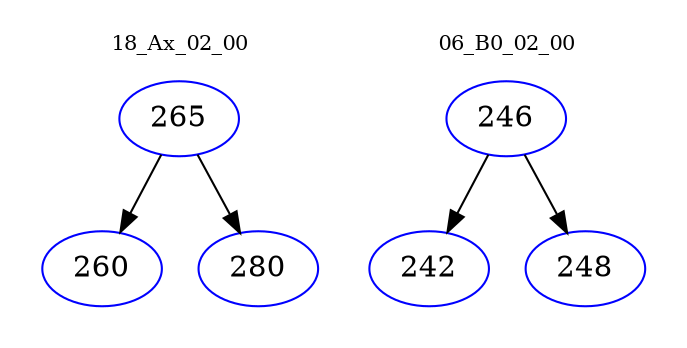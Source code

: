 digraph{
subgraph cluster_0 {
color = white
label = "18_Ax_02_00";
fontsize=10;
T0_265 [label="265", color="blue"]
T0_265 -> T0_260 [color="black"]
T0_260 [label="260", color="blue"]
T0_265 -> T0_280 [color="black"]
T0_280 [label="280", color="blue"]
}
subgraph cluster_1 {
color = white
label = "06_B0_02_00";
fontsize=10;
T1_246 [label="246", color="blue"]
T1_246 -> T1_242 [color="black"]
T1_242 [label="242", color="blue"]
T1_246 -> T1_248 [color="black"]
T1_248 [label="248", color="blue"]
}
}
